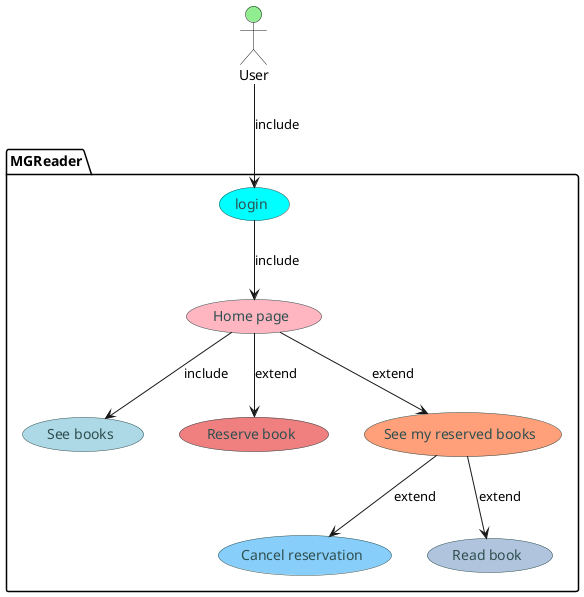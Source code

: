 @startuml

skinparam usecase {
    BackgroundColor LightYellow
    BorderColor DarkSlateGray
    FontColor DarkSlateGray
}

actor User #LightGreen

package MGReader {
    usecase "login" as UC1 #Aqua
    usecase "See books" as UC2 #LightBlue
    usecase "Home page" as UC3 #LightPink
    usecase "Reserve book" as UC4 #LightCoral
    usecase "See my reserved books" as UC5 #LightSalmon
    usecase "Cancel reservation" as UC6 #LightSkyBlue
    usecase "Read book" as UC7 #LightSteelBlue
}

User --> UC1 : include


UC1 --> UC3 : include


UC3 --> UC2 : include


UC3 --> UC4 : extend


UC3 --> UC5 : extend

UC5 --> UC6 : extend

UC5 --> UC7 : extend

@enduml